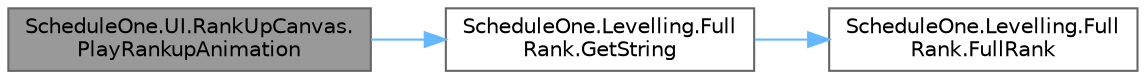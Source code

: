 digraph "ScheduleOne.UI.RankUpCanvas.PlayRankupAnimation"
{
 // LATEX_PDF_SIZE
  bgcolor="transparent";
  edge [fontname=Helvetica,fontsize=10,labelfontname=Helvetica,labelfontsize=10];
  node [fontname=Helvetica,fontsize=10,shape=box,height=0.2,width=0.4];
  rankdir="LR";
  Node1 [id="Node000001",label="ScheduleOne.UI.RankUpCanvas.\lPlayRankupAnimation",height=0.2,width=0.4,color="gray40", fillcolor="grey60", style="filled", fontcolor="black",tooltip=" "];
  Node1 -> Node2 [id="edge1_Node000001_Node000002",color="steelblue1",style="solid",tooltip=" "];
  Node2 [id="Node000002",label="ScheduleOne.Levelling.Full\lRank.GetString",height=0.2,width=0.4,color="grey40", fillcolor="white", style="filled",URL="$struct_schedule_one_1_1_levelling_1_1_full_rank.html#a47f82ea8824c04a95b6caa530f3598dc",tooltip=" "];
  Node2 -> Node3 [id="edge2_Node000002_Node000003",color="steelblue1",style="solid",tooltip=" "];
  Node3 [id="Node000003",label="ScheduleOne.Levelling.Full\lRank.FullRank",height=0.2,width=0.4,color="grey40", fillcolor="white", style="filled",URL="$struct_schedule_one_1_1_levelling_1_1_full_rank.html#acaab41185ae67d1a37648ca9ac50cde1",tooltip=" "];
}
